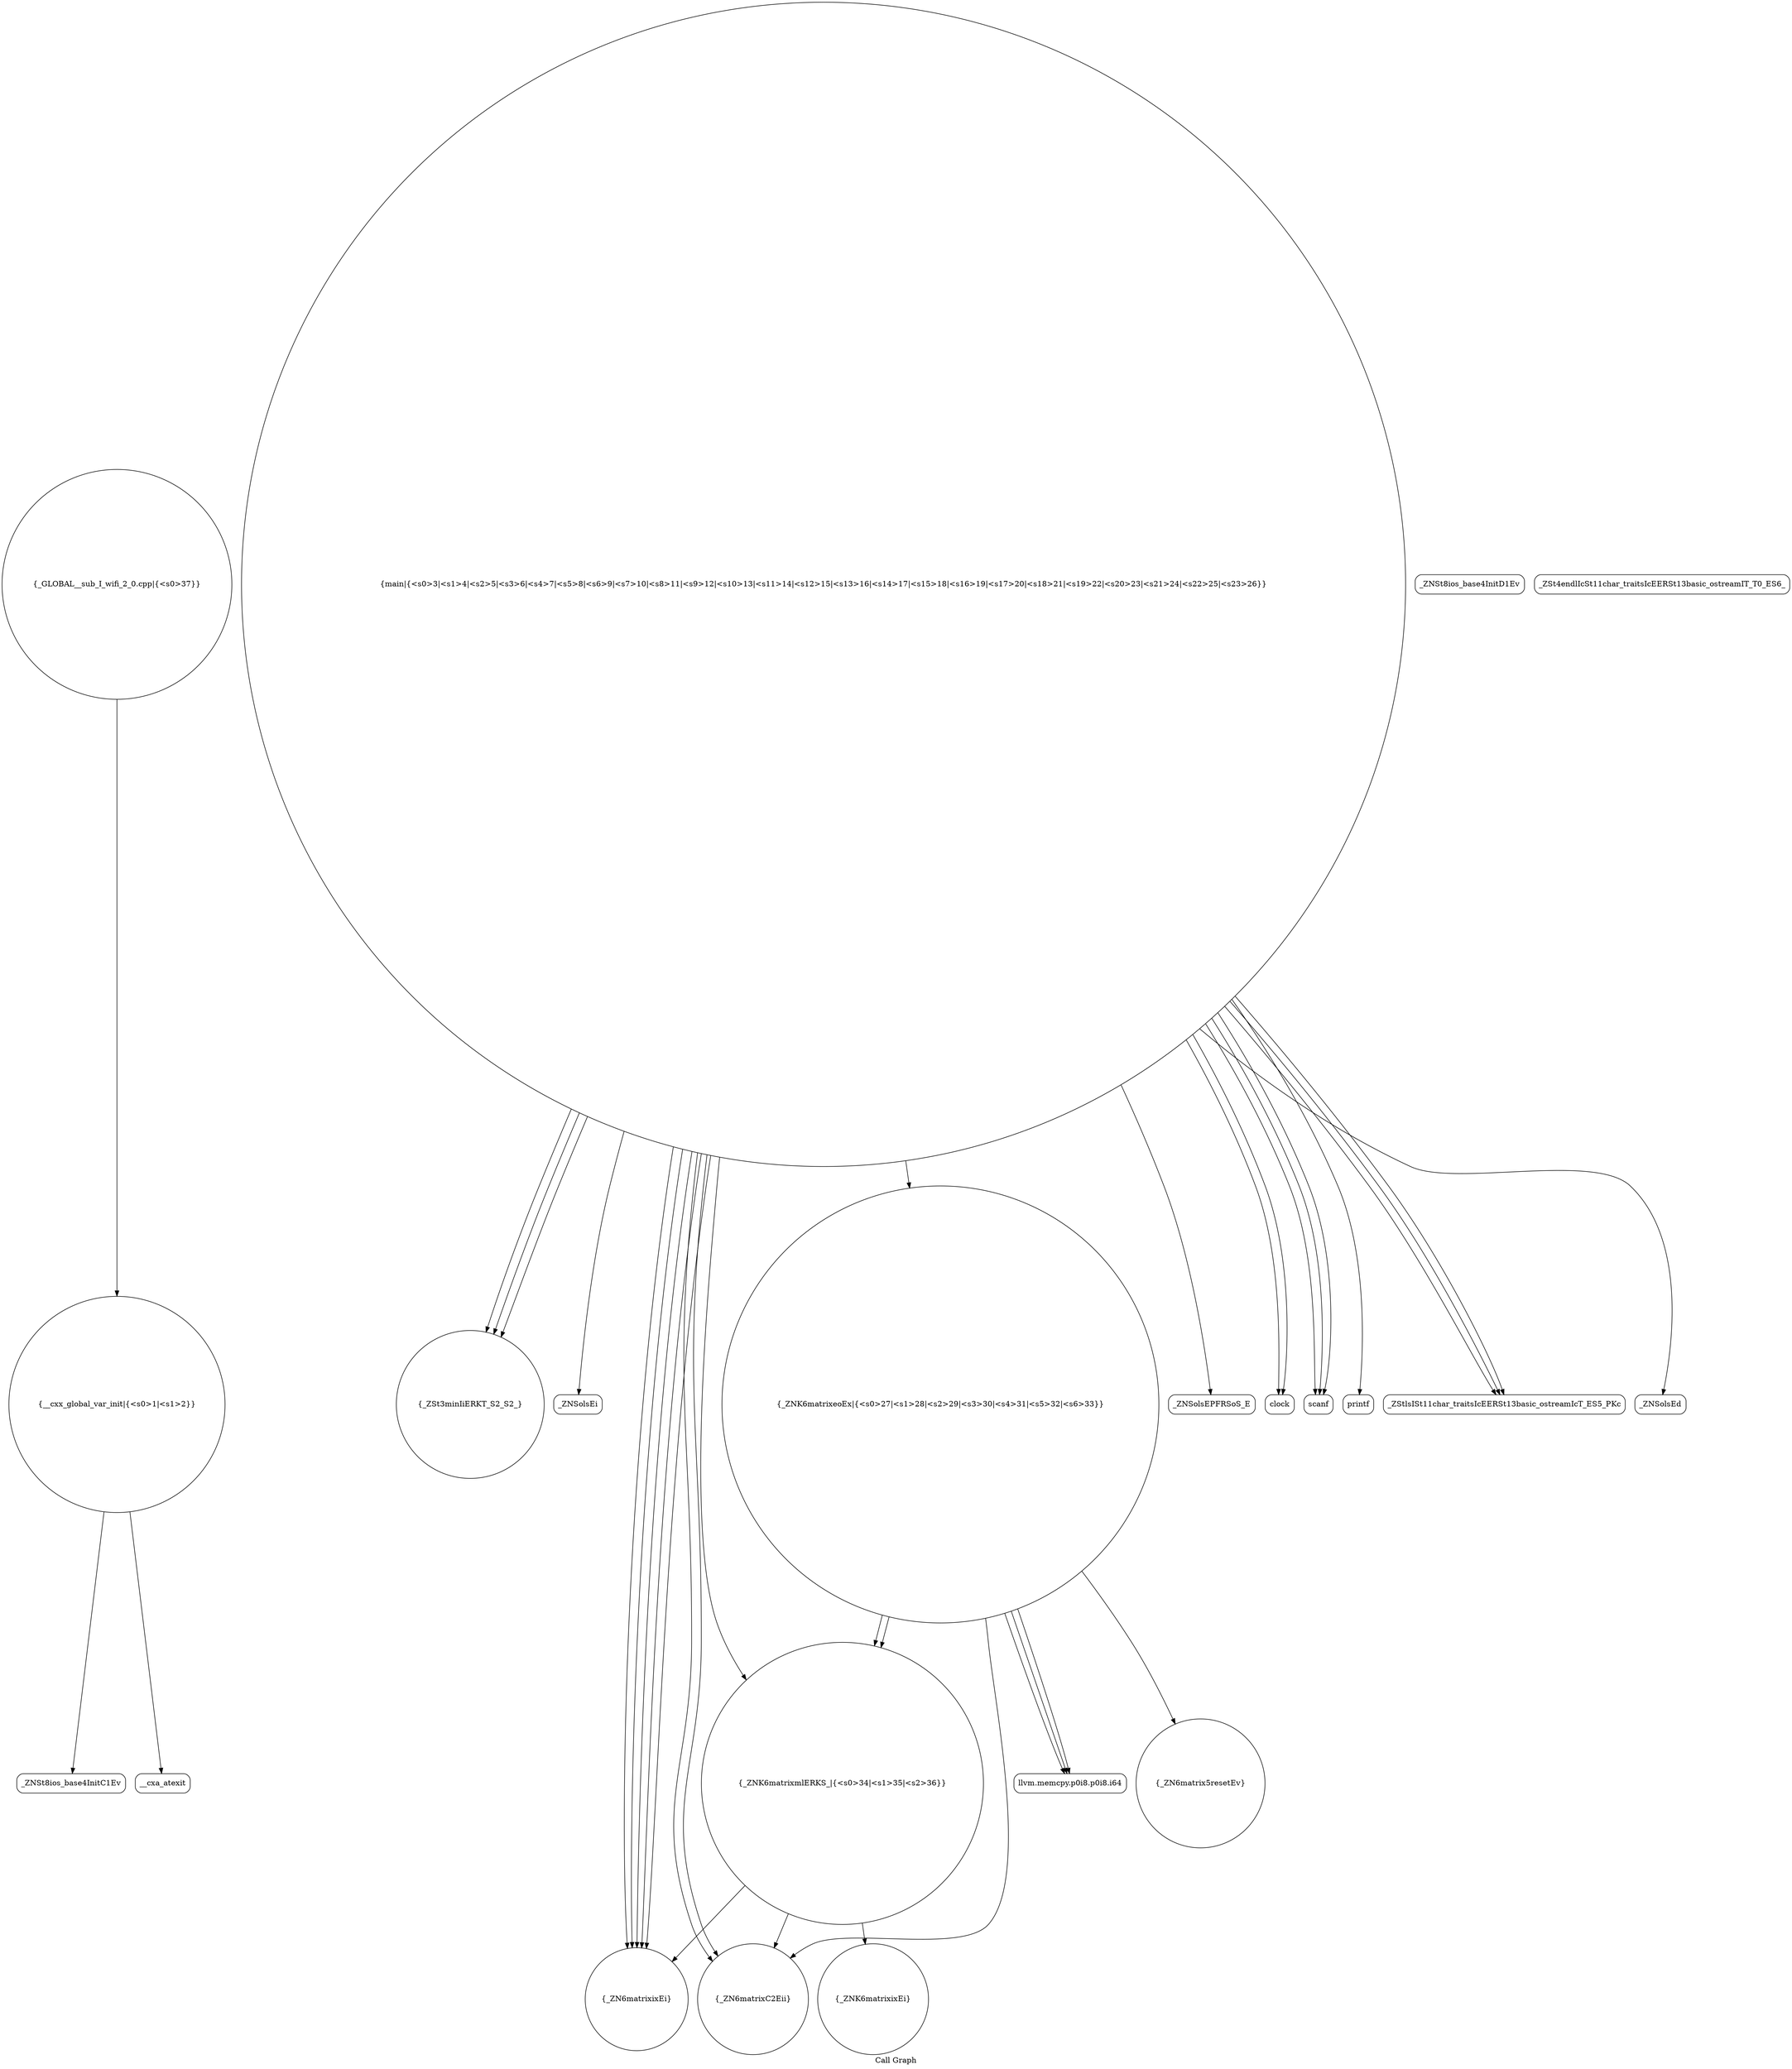 digraph "Call Graph" {
	label="Call Graph";

	Node0x55a99fe15420 [shape=record,shape=circle,label="{__cxx_global_var_init|{<s0>1|<s1>2}}"];
	Node0x55a99fe15420:s0 -> Node0x55a99fe158b0[color=black];
	Node0x55a99fe15420:s1 -> Node0x55a99fe159b0[color=black];
	Node0x55a99fe15bb0 [shape=record,shape=circle,label="{_ZSt3minIiERKT_S2_S2_}"];
	Node0x55a99fe15f30 [shape=record,shape=Mrecord,label="{_ZNSolsEi}"];
	Node0x55a99fe162b0 [shape=record,shape=circle,label="{_GLOBAL__sub_I_wifi_2_0.cpp|{<s0>37}}"];
	Node0x55a99fe162b0:s0 -> Node0x55a99fe15420[color=black];
	Node0x55a99fe15930 [shape=record,shape=Mrecord,label="{_ZNSt8ios_base4InitD1Ev}"];
	Node0x55a99fe15cb0 [shape=record,shape=circle,label="{_ZN6matrixixEi}"];
	Node0x55a99fe16030 [shape=record,shape=Mrecord,label="{_ZNSolsEPFRSoS_E}"];
	Node0x55a99fe15a30 [shape=record,shape=circle,label="{main|{<s0>3|<s1>4|<s2>5|<s3>6|<s4>7|<s5>8|<s6>9|<s7>10|<s8>11|<s9>12|<s10>13|<s11>14|<s12>15|<s13>16|<s14>17|<s15>18|<s16>19|<s17>20|<s18>21|<s19>22|<s20>23|<s21>24|<s22>25|<s23>26}}"];
	Node0x55a99fe15a30:s0 -> Node0x55a99fe15ab0[color=black];
	Node0x55a99fe15a30:s1 -> Node0x55a99fe15b30[color=black];
	Node0x55a99fe15a30:s2 -> Node0x55a99fe15b30[color=black];
	Node0x55a99fe15a30:s3 -> Node0x55a99fe15b30[color=black];
	Node0x55a99fe15a30:s4 -> Node0x55a99fe15bb0[color=black];
	Node0x55a99fe15a30:s5 -> Node0x55a99fe15bb0[color=black];
	Node0x55a99fe15a30:s6 -> Node0x55a99fe15bb0[color=black];
	Node0x55a99fe15a30:s7 -> Node0x55a99fe15c30[color=black];
	Node0x55a99fe15a30:s8 -> Node0x55a99fe15cb0[color=black];
	Node0x55a99fe15a30:s9 -> Node0x55a99fe15cb0[color=black];
	Node0x55a99fe15a30:s10 -> Node0x55a99fe15cb0[color=black];
	Node0x55a99fe15a30:s11 -> Node0x55a99fe15c30[color=black];
	Node0x55a99fe15a30:s12 -> Node0x55a99fe15cb0[color=black];
	Node0x55a99fe15a30:s13 -> Node0x55a99fe15d30[color=black];
	Node0x55a99fe15a30:s14 -> Node0x55a99fe15db0[color=black];
	Node0x55a99fe15a30:s15 -> Node0x55a99fe15cb0[color=black];
	Node0x55a99fe15a30:s16 -> Node0x55a99fe15e30[color=black];
	Node0x55a99fe15a30:s17 -> Node0x55a99fe15eb0[color=black];
	Node0x55a99fe15a30:s18 -> Node0x55a99fe15f30[color=black];
	Node0x55a99fe15a30:s19 -> Node0x55a99fe15eb0[color=black];
	Node0x55a99fe15a30:s20 -> Node0x55a99fe15ab0[color=black];
	Node0x55a99fe15a30:s21 -> Node0x55a99fe15fb0[color=black];
	Node0x55a99fe15a30:s22 -> Node0x55a99fe15eb0[color=black];
	Node0x55a99fe15a30:s23 -> Node0x55a99fe16030[color=black];
	Node0x55a99fe15db0 [shape=record,shape=circle,label="{_ZNK6matrixmlERKS_|{<s0>34|<s1>35|<s2>36}}"];
	Node0x55a99fe15db0:s0 -> Node0x55a99fe15c30[color=black];
	Node0x55a99fe15db0:s1 -> Node0x55a99fe15cb0[color=black];
	Node0x55a99fe15db0:s2 -> Node0x55a99fe16230[color=black];
	Node0x55a99fe16130 [shape=record,shape=Mrecord,label="{llvm.memcpy.p0i8.p0i8.i64}"];
	Node0x55a99fe15b30 [shape=record,shape=Mrecord,label="{scanf}"];
	Node0x55a99fe15eb0 [shape=record,shape=Mrecord,label="{_ZStlsISt11char_traitsIcEERSt13basic_ostreamIcT_ES5_PKc}"];
	Node0x55a99fe16230 [shape=record,shape=circle,label="{_ZNK6matrixixEi}"];
	Node0x55a99fe158b0 [shape=record,shape=Mrecord,label="{_ZNSt8ios_base4InitC1Ev}"];
	Node0x55a99fe15c30 [shape=record,shape=circle,label="{_ZN6matrixC2Eii}"];
	Node0x55a99fe15fb0 [shape=record,shape=Mrecord,label="{_ZNSolsEd}"];
	Node0x55a99fe159b0 [shape=record,shape=Mrecord,label="{__cxa_atexit}"];
	Node0x55a99fe15d30 [shape=record,shape=circle,label="{_ZNK6matrixeoEx|{<s0>27|<s1>28|<s2>29|<s3>30|<s4>31|<s5>32|<s6>33}}"];
	Node0x55a99fe15d30:s0 -> Node0x55a99fe15c30[color=black];
	Node0x55a99fe15d30:s1 -> Node0x55a99fe16130[color=black];
	Node0x55a99fe15d30:s2 -> Node0x55a99fe161b0[color=black];
	Node0x55a99fe15d30:s3 -> Node0x55a99fe15db0[color=black];
	Node0x55a99fe15d30:s4 -> Node0x55a99fe16130[color=black];
	Node0x55a99fe15d30:s5 -> Node0x55a99fe15db0[color=black];
	Node0x55a99fe15d30:s6 -> Node0x55a99fe16130[color=black];
	Node0x55a99fe160b0 [shape=record,shape=Mrecord,label="{_ZSt4endlIcSt11char_traitsIcEERSt13basic_ostreamIT_T0_ES6_}"];
	Node0x55a99fe15ab0 [shape=record,shape=Mrecord,label="{clock}"];
	Node0x55a99fe15e30 [shape=record,shape=Mrecord,label="{printf}"];
	Node0x55a99fe161b0 [shape=record,shape=circle,label="{_ZN6matrix5resetEv}"];
}
